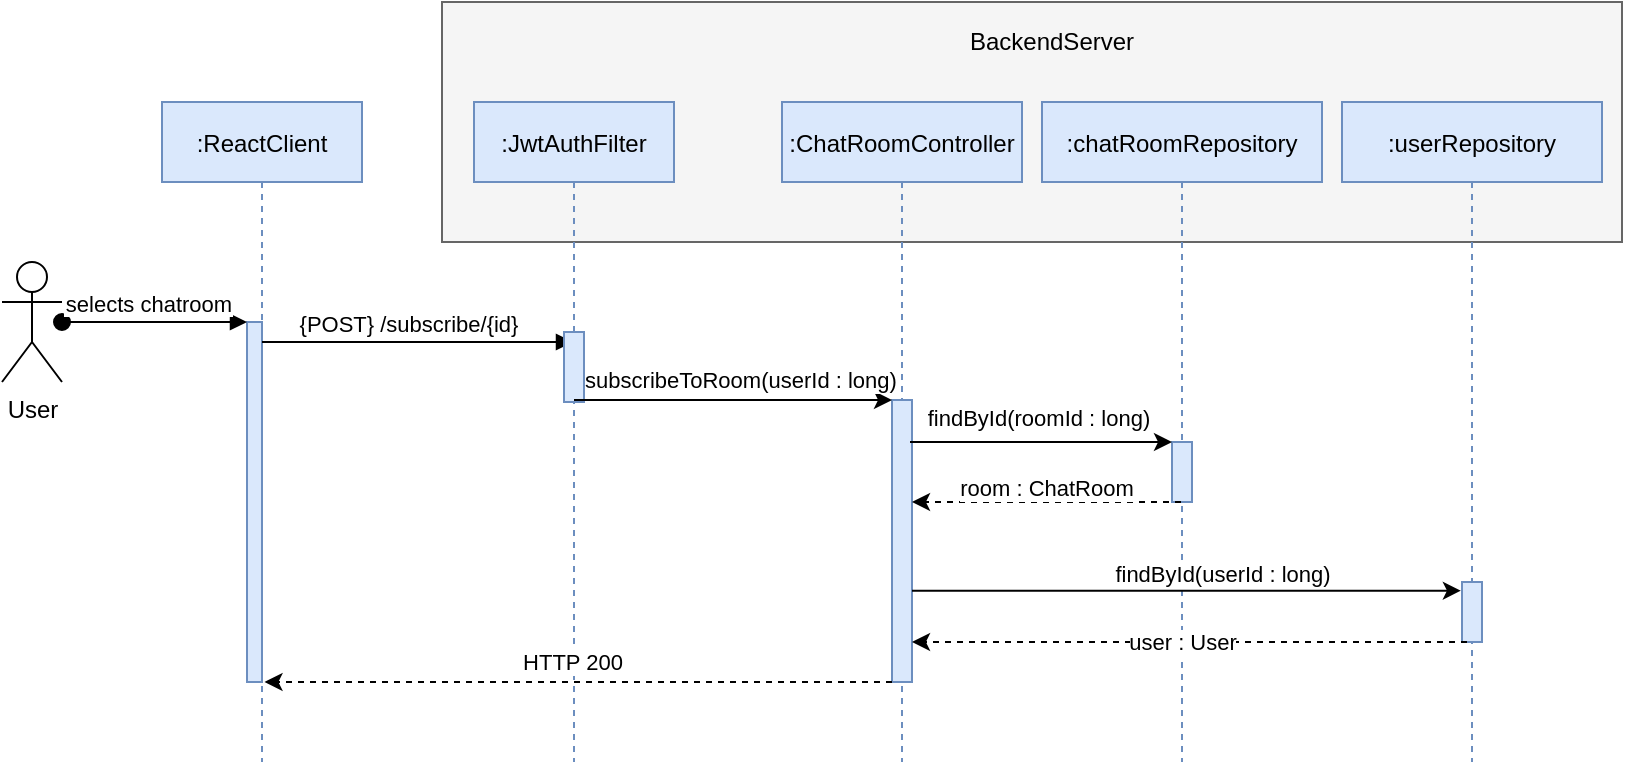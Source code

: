 <mxfile version="13.9.9" type="device"><diagram id="kgpKYQtTHZ0yAKxKKP6v" name="Page-1"><mxGraphModel dx="1195" dy="705" grid="1" gridSize="10" guides="1" tooltips="1" connect="1" arrows="1" fold="1" page="1" pageScale="1" pageWidth="850" pageHeight="1100" math="0" shadow="0"><root><mxCell id="0"/><mxCell id="1" parent="0"/><mxCell id="i6MMQtVqdfcEKa4CGIRQ-8" value="" style="rounded=0;whiteSpace=wrap;html=1;align=center;fillColor=#f5f5f5;strokeColor=#666666;fontColor=#333333;" parent="1" vertex="1"><mxGeometry x="260" y="20" width="590" height="120" as="geometry"/></mxCell><mxCell id="3nuBFxr9cyL0pnOWT2aG-1" value=":ReactClient" style="shape=umlLifeline;perimeter=lifelinePerimeter;container=1;collapsible=0;recursiveResize=0;rounded=0;shadow=0;strokeWidth=1;fillColor=#dae8fc;strokeColor=#6c8ebf;" parent="1" vertex="1"><mxGeometry x="120" y="70" width="100" height="330" as="geometry"/></mxCell><mxCell id="3nuBFxr9cyL0pnOWT2aG-2" value="" style="points=[];perimeter=orthogonalPerimeter;rounded=0;shadow=0;strokeWidth=1;fillColor=#dae8fc;strokeColor=#6c8ebf;" parent="3nuBFxr9cyL0pnOWT2aG-1" vertex="1"><mxGeometry x="42.5" y="110" width="7.5" height="180" as="geometry"/></mxCell><mxCell id="3nuBFxr9cyL0pnOWT2aG-8" value="{POST} /subscribe/{id}" style="verticalAlign=bottom;endArrow=block;shadow=0;strokeWidth=1;fontStyle=0" parent="1" source="3nuBFxr9cyL0pnOWT2aG-2" target="i6MMQtVqdfcEKa4CGIRQ-1" edge="1"><mxGeometry x="-0.056" relative="1" as="geometry"><mxPoint x="275" y="160" as="sourcePoint"/><Array as="points"><mxPoint x="190" y="190"/></Array><mxPoint as="offset"/></mxGeometry></mxCell><mxCell id="i6MMQtVqdfcEKa4CGIRQ-1" value=":JwtAuthFilter" style="shape=umlLifeline;perimeter=lifelinePerimeter;container=1;collapsible=0;recursiveResize=0;rounded=0;shadow=0;strokeWidth=1;fillColor=#dae8fc;strokeColor=#6c8ebf;" parent="1" vertex="1"><mxGeometry x="276" y="70" width="100" height="330" as="geometry"/></mxCell><mxCell id="i6MMQtVqdfcEKa4CGIRQ-9" value="" style="points=[];perimeter=orthogonalPerimeter;rounded=0;shadow=0;strokeWidth=1;fillColor=#dae8fc;strokeColor=#6c8ebf;" parent="i6MMQtVqdfcEKa4CGIRQ-1" vertex="1"><mxGeometry x="45" y="115" width="10" height="35" as="geometry"/></mxCell><mxCell id="i6MMQtVqdfcEKa4CGIRQ-5" value=":ChatRoomController" style="shape=umlLifeline;perimeter=lifelinePerimeter;container=1;collapsible=0;recursiveResize=0;rounded=0;shadow=0;strokeWidth=1;fillColor=#dae8fc;strokeColor=#6c8ebf;" parent="1" vertex="1"><mxGeometry x="430" y="70" width="120" height="330" as="geometry"/></mxCell><mxCell id="i6MMQtVqdfcEKa4CGIRQ-10" value="" style="points=[];perimeter=orthogonalPerimeter;rounded=0;shadow=0;strokeWidth=1;fillColor=#dae8fc;strokeColor=#6c8ebf;" parent="i6MMQtVqdfcEKa4CGIRQ-5" vertex="1"><mxGeometry x="55" y="149" width="10" height="141" as="geometry"/></mxCell><mxCell id="i6MMQtVqdfcEKa4CGIRQ-6" value="" style="endArrow=classic;html=1;" parent="1" source="i6MMQtVqdfcEKa4CGIRQ-1" target="i6MMQtVqdfcEKa4CGIRQ-10" edge="1"><mxGeometry width="50" height="50" relative="1" as="geometry"><mxPoint x="355" y="219" as="sourcePoint"/><mxPoint x="480" y="193" as="targetPoint"/><Array as="points"><mxPoint x="420" y="219"/></Array></mxGeometry></mxCell><mxCell id="i6MMQtVqdfcEKa4CGIRQ-13" value="subscribeToRoom(userId : long)" style="edgeLabel;html=1;align=center;verticalAlign=middle;resizable=0;points=[];" parent="i6MMQtVqdfcEKa4CGIRQ-6" vertex="1" connectable="0"><mxGeometry x="-0.181" relative="1" as="geometry"><mxPoint x="17.5" y="-10" as="offset"/></mxGeometry></mxCell><mxCell id="G0bCitq_Z-uxKnt3_ynj-1" value=":chatRoomRepository" style="shape=umlLifeline;perimeter=lifelinePerimeter;container=1;collapsible=0;recursiveResize=0;rounded=0;shadow=0;strokeWidth=1;fillColor=#dae8fc;strokeColor=#6c8ebf;" parent="1" vertex="1"><mxGeometry x="560" y="70" width="140" height="330" as="geometry"/></mxCell><mxCell id="eph0HpzOYX-I-9O-BlBS-6" value="" style="rounded=0;whiteSpace=wrap;html=1;fillColor=#dae8fc;strokeColor=#6c8ebf;" parent="G0bCitq_Z-uxKnt3_ynj-1" vertex="1"><mxGeometry x="65" y="170" width="10" height="30" as="geometry"/></mxCell><mxCell id="G0bCitq_Z-uxKnt3_ynj-7" value="BackendServer" style="text;html=1;strokeColor=none;fillColor=none;align=center;verticalAlign=middle;whiteSpace=wrap;rounded=0;" parent="1" vertex="1"><mxGeometry x="545" y="30" width="40" height="20" as="geometry"/></mxCell><mxCell id="eph0HpzOYX-I-9O-BlBS-1" value="User" style="shape=umlActor;verticalLabelPosition=bottom;verticalAlign=top;html=1;" parent="1" vertex="1"><mxGeometry x="40" y="150" width="30" height="60" as="geometry"/></mxCell><mxCell id="3nuBFxr9cyL0pnOWT2aG-3" value="selects chatroom" style="verticalAlign=bottom;startArrow=oval;endArrow=block;startSize=8;shadow=0;strokeWidth=1;" parent="1" target="3nuBFxr9cyL0pnOWT2aG-2" edge="1"><mxGeometry x="-0.059" relative="1" as="geometry"><mxPoint x="70" y="180" as="sourcePoint"/><mxPoint as="offset"/><Array as="points"><mxPoint x="150" y="180"/></Array></mxGeometry></mxCell><mxCell id="eph0HpzOYX-I-9O-BlBS-4" value=":userRepository" style="shape=umlLifeline;perimeter=lifelinePerimeter;container=1;collapsible=0;recursiveResize=0;rounded=0;shadow=0;strokeWidth=1;fillColor=#dae8fc;strokeColor=#6c8ebf;" parent="1" vertex="1"><mxGeometry x="710" y="70" width="130" height="330" as="geometry"/></mxCell><mxCell id="eph0HpzOYX-I-9O-BlBS-15" value="" style="rounded=0;whiteSpace=wrap;html=1;fillColor=#dae8fc;strokeColor=#6c8ebf;" parent="eph0HpzOYX-I-9O-BlBS-4" vertex="1"><mxGeometry x="60" y="240" width="10" height="30" as="geometry"/></mxCell><mxCell id="eph0HpzOYX-I-9O-BlBS-7" value="" style="endArrow=classic;html=1;entryX=0;entryY=0;entryDx=0;entryDy=0;" parent="1" target="eph0HpzOYX-I-9O-BlBS-6" edge="1"><mxGeometry width="50" height="50" relative="1" as="geometry"><mxPoint x="494" y="240" as="sourcePoint"/><mxPoint x="560" y="180" as="targetPoint"/></mxGeometry></mxCell><mxCell id="eph0HpzOYX-I-9O-BlBS-8" value="findById(roomId : long)" style="edgeLabel;html=1;align=center;verticalAlign=middle;resizable=0;points=[];" parent="eph0HpzOYX-I-9O-BlBS-7" vertex="1" connectable="0"><mxGeometry x="-0.397" y="3" relative="1" as="geometry"><mxPoint x="24.61" y="-9.16" as="offset"/></mxGeometry></mxCell><mxCell id="eph0HpzOYX-I-9O-BlBS-13" value="" style="endArrow=classic;html=1;dashed=1;" parent="1" source="G0bCitq_Z-uxKnt3_ynj-1" target="i6MMQtVqdfcEKa4CGIRQ-10" edge="1"><mxGeometry width="50" height="50" relative="1" as="geometry"><mxPoint x="450" y="270" as="sourcePoint"/><mxPoint x="500" y="220" as="targetPoint"/><Array as="points"><mxPoint x="540" y="270"/></Array></mxGeometry></mxCell><mxCell id="eph0HpzOYX-I-9O-BlBS-14" value="room : ChatRoom" style="edgeLabel;html=1;align=center;verticalAlign=middle;resizable=0;points=[];" parent="eph0HpzOYX-I-9O-BlBS-13" vertex="1" connectable="0"><mxGeometry x="0.367" y="-3" relative="1" as="geometry"><mxPoint x="24" y="-4.5" as="offset"/></mxGeometry></mxCell><mxCell id="eph0HpzOYX-I-9O-BlBS-16" value="" style="endArrow=classic;html=1;entryX=-0.057;entryY=0.144;entryDx=0;entryDy=0;entryPerimeter=0;" parent="1" source="i6MMQtVqdfcEKa4CGIRQ-10" target="eph0HpzOYX-I-9O-BlBS-15" edge="1"><mxGeometry width="50" height="50" relative="1" as="geometry"><mxPoint x="540" y="370" as="sourcePoint"/><mxPoint x="700" y="280" as="targetPoint"/></mxGeometry></mxCell><mxCell id="eph0HpzOYX-I-9O-BlBS-18" value="findById(userId : long)" style="edgeLabel;html=1;align=center;verticalAlign=middle;resizable=0;points=[];" parent="eph0HpzOYX-I-9O-BlBS-16" vertex="1" connectable="0"><mxGeometry x="0.167" y="1" relative="1" as="geometry"><mxPoint x="-5" y="-7.64" as="offset"/></mxGeometry></mxCell><mxCell id="eph0HpzOYX-I-9O-BlBS-19" value="" style="endArrow=classic;html=1;exitX=0.25;exitY=1;exitDx=0;exitDy=0;dashed=1;" parent="1" source="eph0HpzOYX-I-9O-BlBS-15" target="i6MMQtVqdfcEKa4CGIRQ-10" edge="1"><mxGeometry width="50" height="50" relative="1" as="geometry"><mxPoint x="480" y="500" as="sourcePoint"/><mxPoint x="530" y="450" as="targetPoint"/></mxGeometry></mxCell><mxCell id="eph0HpzOYX-I-9O-BlBS-20" value="user : User" style="edgeLabel;html=1;align=center;verticalAlign=middle;resizable=0;points=[];" parent="eph0HpzOYX-I-9O-BlBS-19" vertex="1" connectable="0"><mxGeometry x="0.307" relative="1" as="geometry"><mxPoint x="38.88" as="offset"/></mxGeometry></mxCell><mxCell id="eph0HpzOYX-I-9O-BlBS-21" value="" style="endArrow=classic;html=1;dashed=1;entryX=1.167;entryY=1;entryDx=0;entryDy=0;entryPerimeter=0;" parent="1" source="i6MMQtVqdfcEKa4CGIRQ-10" target="3nuBFxr9cyL0pnOWT2aG-2" edge="1"><mxGeometry width="50" height="50" relative="1" as="geometry"><mxPoint x="390" y="460" as="sourcePoint"/><mxPoint x="440" y="410" as="targetPoint"/></mxGeometry></mxCell><mxCell id="eph0HpzOYX-I-9O-BlBS-22" value="HTTP 200" style="edgeLabel;html=1;align=center;verticalAlign=middle;resizable=0;points=[];" parent="eph0HpzOYX-I-9O-BlBS-21" vertex="1" connectable="0"><mxGeometry x="0.409" y="-3" relative="1" as="geometry"><mxPoint x="61" y="-7" as="offset"/></mxGeometry></mxCell></root></mxGraphModel></diagram></mxfile>